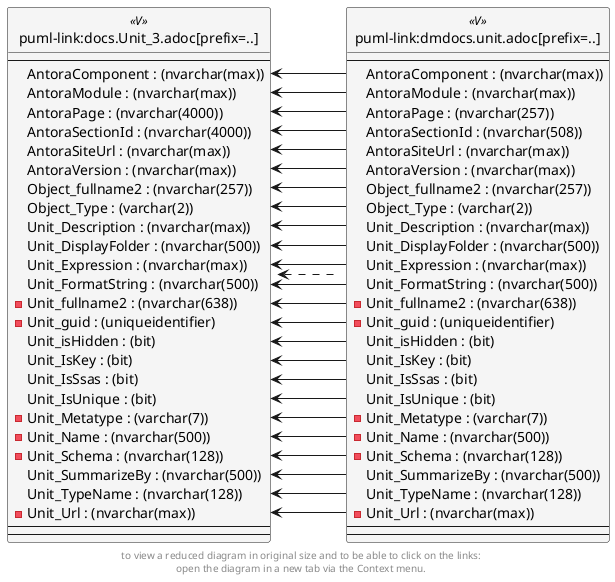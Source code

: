 @startuml
left to right direction
'top to bottom direction
hide circle
'avoide "." issues:
set namespaceSeparator none


skinparam class {
  BackgroundColor White
  BackgroundColor<<FN>> Yellow
  BackgroundColor<<FS>> Yellow
  BackgroundColor<<FT>> LightGray
  BackgroundColor<<IF>> Yellow
  BackgroundColor<<IS>> Yellow
  BackgroundColor<<P>> Aqua
  BackgroundColor<<PC>> Aqua
  BackgroundColor<<SN>> Yellow
  BackgroundColor<<SO>> SlateBlue
  BackgroundColor<<TF>> LightGray
  BackgroundColor<<TR>> Tomato
  BackgroundColor<<U>> White
  BackgroundColor<<V>> WhiteSmoke
  BackgroundColor<<X>> Aqua
}


entity "puml-link:dmdocs.unit.adoc[prefix=..]" as dmdocs.unit << V >> {
  --
  AntoraComponent : (nvarchar(max))
  AntoraModule : (nvarchar(max))
  AntoraPage : (nvarchar(257))
  AntoraSectionId : (nvarchar(508))
  AntoraSiteUrl : (nvarchar(max))
  AntoraVersion : (nvarchar(max))
  Object_fullname2 : (nvarchar(257))
  Object_Type : (varchar(2))
  Unit_Description : (nvarchar(max))
  Unit_DisplayFolder : (nvarchar(500))
  Unit_Expression : (nvarchar(max))
  Unit_FormatString : (nvarchar(500))
  - Unit_fullname2 : (nvarchar(638))
  - Unit_guid : (uniqueidentifier)
  Unit_isHidden : (bit)
  Unit_IsKey : (bit)
  Unit_IsSsas : (bit)
  Unit_IsUnique : (bit)
  - Unit_Metatype : (varchar(7))
  - Unit_Name : (nvarchar(500))
  - Unit_Schema : (nvarchar(128))
  Unit_SummarizeBy : (nvarchar(500))
  Unit_TypeName : (nvarchar(128))
  - Unit_Url : (nvarchar(max))
  --
  --
}

entity "puml-link:docs.Unit_3.adoc[prefix=..]" as docs.Unit_3 << V >> {
  --
  AntoraComponent : (nvarchar(max))
  AntoraModule : (nvarchar(max))
  AntoraPage : (nvarchar(4000))
  AntoraSectionId : (nvarchar(4000))
  AntoraSiteUrl : (nvarchar(max))
  AntoraVersion : (nvarchar(max))
  Object_fullname2 : (nvarchar(257))
  Object_Type : (varchar(2))
  Unit_Description : (nvarchar(max))
  Unit_DisplayFolder : (nvarchar(500))
  Unit_Expression : (nvarchar(max))
  Unit_FormatString : (nvarchar(500))
  - Unit_fullname2 : (nvarchar(638))
  - Unit_guid : (uniqueidentifier)
  Unit_isHidden : (bit)
  Unit_IsKey : (bit)
  Unit_IsSsas : (bit)
  Unit_IsUnique : (bit)
  - Unit_Metatype : (varchar(7))
  - Unit_Name : (nvarchar(500))
  - Unit_Schema : (nvarchar(128))
  Unit_SummarizeBy : (nvarchar(500))
  Unit_TypeName : (nvarchar(128))
  - Unit_Url : (nvarchar(max))
  --
  --
}

docs.Unit_3 <.. dmdocs.unit
docs.Unit_3::AntoraComponent <-- dmdocs.unit::AntoraComponent
docs.Unit_3::AntoraModule <-- dmdocs.unit::AntoraModule
docs.Unit_3::AntoraPage <-- dmdocs.unit::AntoraPage
docs.Unit_3::AntoraSectionId <-- dmdocs.unit::AntoraSectionId
docs.Unit_3::AntoraSiteUrl <-- dmdocs.unit::AntoraSiteUrl
docs.Unit_3::AntoraVersion <-- dmdocs.unit::AntoraVersion
docs.Unit_3::Object_fullname2 <-- dmdocs.unit::Object_fullname2
docs.Unit_3::Object_Type <-- dmdocs.unit::Object_Type
docs.Unit_3::Unit_Description <-- dmdocs.unit::Unit_Description
docs.Unit_3::Unit_DisplayFolder <-- dmdocs.unit::Unit_DisplayFolder
docs.Unit_3::Unit_Expression <-- dmdocs.unit::Unit_Expression
docs.Unit_3::Unit_FormatString <-- dmdocs.unit::Unit_FormatString
docs.Unit_3::Unit_fullname2 <-- dmdocs.unit::Unit_fullname2
docs.Unit_3::Unit_guid <-- dmdocs.unit::Unit_guid
docs.Unit_3::Unit_isHidden <-- dmdocs.unit::Unit_isHidden
docs.Unit_3::Unit_IsKey <-- dmdocs.unit::Unit_IsKey
docs.Unit_3::Unit_IsSsas <-- dmdocs.unit::Unit_IsSsas
docs.Unit_3::Unit_IsUnique <-- dmdocs.unit::Unit_IsUnique
docs.Unit_3::Unit_Metatype <-- dmdocs.unit::Unit_Metatype
docs.Unit_3::Unit_Name <-- dmdocs.unit::Unit_Name
docs.Unit_3::Unit_Schema <-- dmdocs.unit::Unit_Schema
docs.Unit_3::Unit_SummarizeBy <-- dmdocs.unit::Unit_SummarizeBy
docs.Unit_3::Unit_TypeName <-- dmdocs.unit::Unit_TypeName
docs.Unit_3::Unit_Url <-- dmdocs.unit::Unit_Url
footer
to view a reduced diagram in original size and to be able to click on the links:
open the diagram in a new tab via the Context menu.
end footer

@enduml

